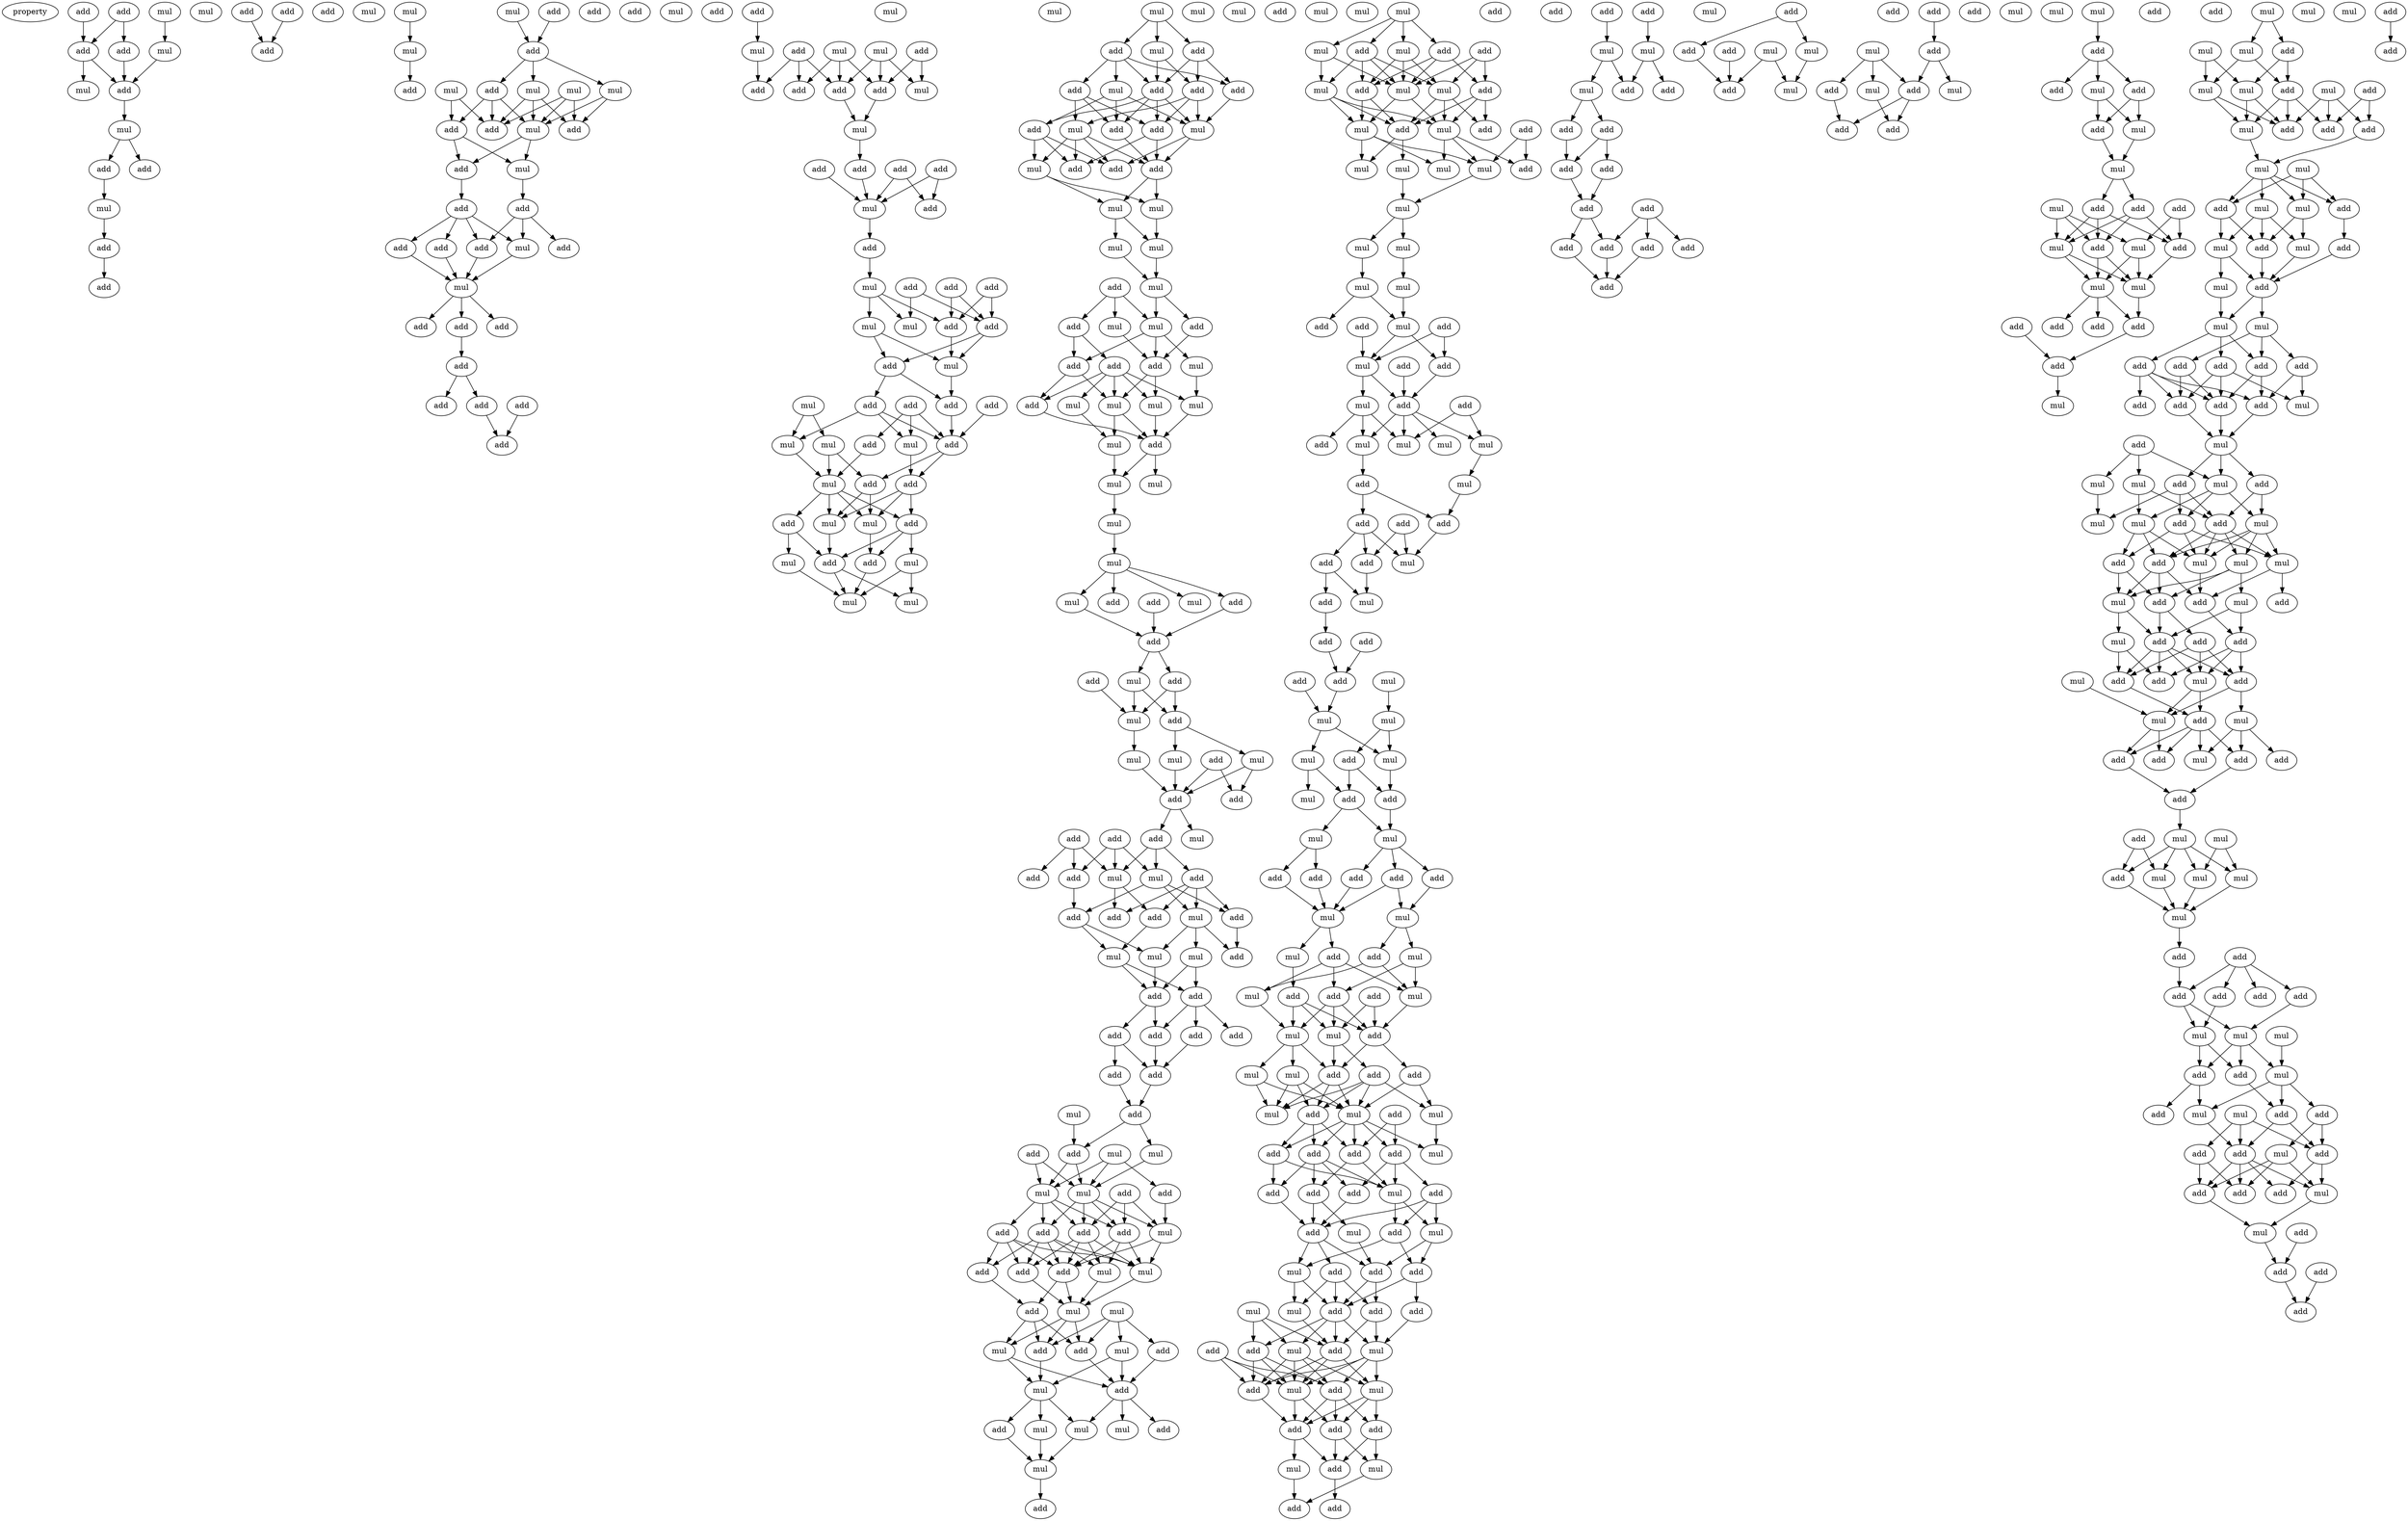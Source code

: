 digraph {
    node [fontcolor=black]
    property [mul=2,lf=1.3]
    0 [ label = add ];
    1 [ label = mul ];
    2 [ label = add ];
    3 [ label = mul ];
    4 [ label = mul ];
    5 [ label = add ];
    6 [ label = add ];
    7 [ label = mul ];
    8 [ label = add ];
    9 [ label = mul ];
    10 [ label = add ];
    11 [ label = add ];
    12 [ label = mul ];
    13 [ label = add ];
    14 [ label = add ];
    15 [ label = add ];
    16 [ label = add ];
    17 [ label = mul ];
    18 [ label = mul ];
    19 [ label = add ];
    20 [ label = add ];
    21 [ label = mul ];
    22 [ label = mul ];
    23 [ label = add ];
    24 [ label = add ];
    25 [ label = add ];
    26 [ label = add ];
    27 [ label = mul ];
    28 [ label = mul ];
    29 [ label = add ];
    30 [ label = mul ];
    31 [ label = mul ];
    32 [ label = mul ];
    33 [ label = add ];
    34 [ label = add ];
    35 [ label = add ];
    36 [ label = mul ];
    37 [ label = add ];
    38 [ label = add ];
    39 [ label = add ];
    40 [ label = add ];
    41 [ label = add ];
    42 [ label = mul ];
    43 [ label = add ];
    44 [ label = add ];
    45 [ label = mul ];
    46 [ label = add ];
    47 [ label = mul ];
    48 [ label = add ];
    49 [ label = add ];
    50 [ label = add ];
    51 [ label = add ];
    52 [ label = add ];
    53 [ label = add ];
    54 [ label = add ];
    55 [ label = add ];
    56 [ label = add ];
    57 [ label = add ];
    58 [ label = mul ];
    59 [ label = mul ];
    60 [ label = add ];
    61 [ label = add ];
    62 [ label = mul ];
    63 [ label = add ];
    64 [ label = add ];
    65 [ label = add ];
    66 [ label = mul ];
    67 [ label = add ];
    68 [ label = mul ];
    69 [ label = add ];
    70 [ label = mul ];
    71 [ label = add ];
    72 [ label = add ];
    73 [ label = add ];
    74 [ label = mul ];
    75 [ label = add ];
    76 [ label = add ];
    77 [ label = mul ];
    78 [ label = mul ];
    79 [ label = add ];
    80 [ label = add ];
    81 [ label = add ];
    82 [ label = add ];
    83 [ label = add ];
    84 [ label = mul ];
    85 [ label = mul ];
    86 [ label = mul ];
    87 [ label = add ];
    88 [ label = add ];
    89 [ label = add ];
    90 [ label = add ];
    91 [ label = add ];
    92 [ label = mul ];
    93 [ label = add ];
    94 [ label = mul ];
    95 [ label = mul ];
    96 [ label = add ];
    97 [ label = mul ];
    98 [ label = add ];
    99 [ label = add ];
    100 [ label = mul ];
    101 [ label = add ];
    102 [ label = add ];
    103 [ label = mul ];
    104 [ label = mul ];
    105 [ label = mul ];
    106 [ label = add ];
    107 [ label = mul ];
    108 [ label = add ];
    109 [ label = mul ];
    110 [ label = mul ];
    111 [ label = mul ];
    112 [ label = add ];
    113 [ label = add ];
    114 [ label = mul ];
    115 [ label = add ];
    116 [ label = add ];
    117 [ label = add ];
    118 [ label = add ];
    119 [ label = mul ];
    120 [ label = mul ];
    121 [ label = mul ];
    122 [ label = add ];
    123 [ label = add ];
    124 [ label = add ];
    125 [ label = add ];
    126 [ label = add ];
    127 [ label = add ];
    128 [ label = mul ];
    129 [ label = mul ];
    130 [ label = mul ];
    131 [ label = mul ];
    132 [ label = mul ];
    133 [ label = add ];
    134 [ label = mul ];
    135 [ label = add ];
    136 [ label = mul ];
    137 [ label = add ];
    138 [ label = mul ];
    139 [ label = add ];
    140 [ label = add ];
    141 [ label = add ];
    142 [ label = mul ];
    143 [ label = mul ];
    144 [ label = mul ];
    145 [ label = mul ];
    146 [ label = add ];
    147 [ label = mul ];
    148 [ label = add ];
    149 [ label = mul ];
    150 [ label = mul ];
    151 [ label = mul ];
    152 [ label = mul ];
    153 [ label = mul ];
    154 [ label = mul ];
    155 [ label = add ];
    156 [ label = add ];
    157 [ label = mul ];
    158 [ label = add ];
    159 [ label = mul ];
    160 [ label = add ];
    161 [ label = add ];
    162 [ label = add ];
    163 [ label = mul ];
    164 [ label = mul ];
    165 [ label = add ];
    166 [ label = mul ];
    167 [ label = mul ];
    168 [ label = add ];
    169 [ label = add ];
    170 [ label = mul ];
    171 [ label = mul ];
    172 [ label = add ];
    173 [ label = add ];
    174 [ label = add ];
    175 [ label = add ];
    176 [ label = add ];
    177 [ label = mul ];
    178 [ label = mul ];
    179 [ label = add ];
    180 [ label = add ];
    181 [ label = mul ];
    182 [ label = add ];
    183 [ label = add ];
    184 [ label = add ];
    185 [ label = add ];
    186 [ label = add ];
    187 [ label = mul ];
    188 [ label = mul ];
    189 [ label = add ];
    190 [ label = mul ];
    191 [ label = mul ];
    192 [ label = mul ];
    193 [ label = add ];
    194 [ label = add ];
    195 [ label = add ];
    196 [ label = mul ];
    197 [ label = add ];
    198 [ label = add ];
    199 [ label = add ];
    200 [ label = add ];
    201 [ label = add ];
    202 [ label = mul ];
    203 [ label = add ];
    204 [ label = mul ];
    205 [ label = add ];
    206 [ label = add ];
    207 [ label = mul ];
    208 [ label = mul ];
    209 [ label = mul ];
    210 [ label = add ];
    211 [ label = add ];
    212 [ label = add ];
    213 [ label = add ];
    214 [ label = add ];
    215 [ label = add ];
    216 [ label = mul ];
    217 [ label = add ];
    218 [ label = add ];
    219 [ label = add ];
    220 [ label = mul ];
    221 [ label = mul ];
    222 [ label = add ];
    223 [ label = mul ];
    224 [ label = mul ];
    225 [ label = mul ];
    226 [ label = add ];
    227 [ label = mul ];
    228 [ label = add ];
    229 [ label = add ];
    230 [ label = add ];
    231 [ label = mul ];
    232 [ label = mul ];
    233 [ label = mul ];
    234 [ label = add ];
    235 [ label = add ];
    236 [ label = mul ];
    237 [ label = mul ];
    238 [ label = add ];
    239 [ label = mul ];
    240 [ label = add ];
    241 [ label = mul ];
    242 [ label = mul ];
    243 [ label = add ];
    244 [ label = add ];
    245 [ label = mul ];
    246 [ label = add ];
    247 [ label = add ];
    248 [ label = mul ];
    249 [ label = mul ];
    250 [ label = mul ];
    251 [ label = add ];
    252 [ label = mul ];
    253 [ label = add ];
    254 [ label = add ];
    255 [ label = mul ];
    256 [ label = mul ];
    257 [ label = add ];
    258 [ label = mul ];
    259 [ label = mul ];
    260 [ label = mul ];
    261 [ label = mul ];
    262 [ label = mul ];
    263 [ label = mul ];
    264 [ label = mul ];
    265 [ label = add ];
    266 [ label = mul ];
    267 [ label = add ];
    268 [ label = add ];
    269 [ label = mul ];
    270 [ label = add ];
    271 [ label = add ];
    272 [ label = mul ];
    273 [ label = add ];
    274 [ label = add ];
    275 [ label = mul ];
    276 [ label = mul ];
    277 [ label = mul ];
    278 [ label = mul ];
    279 [ label = add ];
    280 [ label = mul ];
    281 [ label = add ];
    282 [ label = add ];
    283 [ label = add ];
    284 [ label = add ];
    285 [ label = mul ];
    286 [ label = add ];
    287 [ label = add ];
    288 [ label = mul ];
    289 [ label = add ];
    290 [ label = add ];
    291 [ label = add ];
    292 [ label = add ];
    293 [ label = mul ];
    294 [ label = add ];
    295 [ label = add ];
    296 [ label = mul ];
    297 [ label = mul ];
    298 [ label = mul ];
    299 [ label = add ];
    300 [ label = mul ];
    301 [ label = add ];
    302 [ label = mul ];
    303 [ label = add ];
    304 [ label = mul ];
    305 [ label = mul ];
    306 [ label = add ];
    307 [ label = add ];
    308 [ label = add ];
    309 [ label = add ];
    310 [ label = add ];
    311 [ label = mul ];
    312 [ label = mul ];
    313 [ label = mul ];
    314 [ label = add ];
    315 [ label = add ];
    316 [ label = mul ];
    317 [ label = add ];
    318 [ label = add ];
    319 [ label = mul ];
    320 [ label = add ];
    321 [ label = mul ];
    322 [ label = mul ];
    323 [ label = mul ];
    324 [ label = add ];
    325 [ label = add ];
    326 [ label = mul ];
    327 [ label = add ];
    328 [ label = mul ];
    329 [ label = add ];
    330 [ label = mul ];
    331 [ label = add ];
    332 [ label = add ];
    333 [ label = mul ];
    334 [ label = mul ];
    335 [ label = add ];
    336 [ label = mul ];
    337 [ label = add ];
    338 [ label = add ];
    339 [ label = add ];
    340 [ label = add ];
    341 [ label = add ];
    342 [ label = add ];
    343 [ label = mul ];
    344 [ label = add ];
    345 [ label = add ];
    346 [ label = add ];
    347 [ label = mul ];
    348 [ label = mul ];
    349 [ label = add ];
    350 [ label = add ];
    351 [ label = mul ];
    352 [ label = add ];
    353 [ label = add ];
    354 [ label = mul ];
    355 [ label = mul ];
    356 [ label = add ];
    357 [ label = add ];
    358 [ label = add ];
    359 [ label = mul ];
    360 [ label = mul ];
    361 [ label = add ];
    362 [ label = add ];
    363 [ label = mul ];
    364 [ label = mul ];
    365 [ label = add ];
    366 [ label = add ];
    367 [ label = add ];
    368 [ label = add ];
    369 [ label = add ];
    370 [ label = mul ];
    371 [ label = mul ];
    372 [ label = add ];
    373 [ label = add ];
    374 [ label = add ];
    375 [ label = add ];
    376 [ label = add ];
    377 [ label = add ];
    378 [ label = mul ];
    379 [ label = mul ];
    380 [ label = add ];
    381 [ label = add ];
    382 [ label = mul ];
    383 [ label = add ];
    384 [ label = add ];
    385 [ label = add ];
    386 [ label = add ];
    387 [ label = add ];
    388 [ label = add ];
    389 [ label = add ];
    390 [ label = add ];
    391 [ label = mul ];
    392 [ label = add ];
    393 [ label = add ];
    394 [ label = add ];
    395 [ label = add ];
    396 [ label = add ];
    397 [ label = add ];
    398 [ label = add ];
    399 [ label = mul ];
    400 [ label = mul ];
    401 [ label = mul ];
    402 [ label = add ];
    403 [ label = add ];
    404 [ label = add ];
    405 [ label = mul ];
    406 [ label = add ];
    407 [ label = mul ];
    408 [ label = add ];
    409 [ label = mul ];
    410 [ label = add ];
    411 [ label = add ];
    412 [ label = add ];
    413 [ label = mul ];
    414 [ label = mul ];
    415 [ label = mul ];
    416 [ label = add ];
    417 [ label = add ];
    418 [ label = add ];
    419 [ label = mul ];
    420 [ label = add ];
    421 [ label = mul ];
    422 [ label = mul ];
    423 [ label = mul ];
    424 [ label = add ];
    425 [ label = add ];
    426 [ label = add ];
    427 [ label = add ];
    428 [ label = add ];
    429 [ label = mul ];
    430 [ label = mul ];
    431 [ label = mul ];
    432 [ label = mul ];
    433 [ label = add ];
    434 [ label = add ];
    435 [ label = add ];
    436 [ label = add ];
    437 [ label = add ];
    438 [ label = mul ];
    439 [ label = add ];
    440 [ label = add ];
    441 [ label = mul ];
    442 [ label = mul ];
    443 [ label = add ];
    444 [ label = mul ];
    445 [ label = mul ];
    446 [ label = add ];
    447 [ label = mul ];
    448 [ label = mul ];
    449 [ label = add ];
    450 [ label = add ];
    451 [ label = add ];
    452 [ label = mul ];
    453 [ label = add ];
    454 [ label = mul ];
    455 [ label = mul ];
    456 [ label = mul ];
    457 [ label = mul ];
    458 [ label = add ];
    459 [ label = add ];
    460 [ label = mul ];
    461 [ label = add ];
    462 [ label = mul ];
    463 [ label = add ];
    464 [ label = mul ];
    465 [ label = add ];
    466 [ label = mul ];
    467 [ label = mul ];
    468 [ label = add ];
    469 [ label = add ];
    470 [ label = add ];
    471 [ label = add ];
    472 [ label = add ];
    473 [ label = add ];
    474 [ label = add ];
    475 [ label = add ];
    476 [ label = mul ];
    477 [ label = add ];
    478 [ label = add ];
    479 [ label = mul ];
    480 [ label = add ];
    481 [ label = mul ];
    482 [ label = mul ];
    483 [ label = mul ];
    484 [ label = add ];
    485 [ label = mul ];
    486 [ label = mul ];
    487 [ label = add ];
    488 [ label = add ];
    489 [ label = mul ];
    490 [ label = mul ];
    491 [ label = mul ];
    492 [ label = add ];
    493 [ label = mul ];
    494 [ label = add ];
    495 [ label = add ];
    496 [ label = add ];
    497 [ label = mul ];
    498 [ label = mul ];
    499 [ label = add ];
    500 [ label = add ];
    501 [ label = add ];
    502 [ label = add ];
    503 [ label = mul ];
    504 [ label = mul ];
    505 [ label = mul ];
    506 [ label = add ];
    507 [ label = add ];
    508 [ label = add ];
    509 [ label = add ];
    510 [ label = mul ];
    511 [ label = mul ];
    512 [ label = add ];
    513 [ label = mul ];
    514 [ label = add ];
    515 [ label = add ];
    516 [ label = add ];
    517 [ label = add ];
    518 [ label = add ];
    519 [ label = mul ];
    520 [ label = mul ];
    521 [ label = add ];
    522 [ label = mul ];
    523 [ label = mul ];
    524 [ label = mul ];
    525 [ label = mul ];
    526 [ label = mul ];
    527 [ label = add ];
    528 [ label = add ];
    529 [ label = add ];
    530 [ label = add ];
    531 [ label = add ];
    532 [ label = add ];
    533 [ label = mul ];
    534 [ label = mul ];
    535 [ label = mul ];
    536 [ label = add ];
    537 [ label = add ];
    538 [ label = mul ];
    539 [ label = mul ];
    540 [ label = add ];
    541 [ label = mul ];
    542 [ label = add ];
    543 [ label = add ];
    544 [ label = add ];
    545 [ label = mul ];
    546 [ label = add ];
    547 [ label = add ];
    548 [ label = add ];
    549 [ label = add ];
    550 [ label = mul ];
    551 [ label = add ];
    552 [ label = add ];
    553 [ label = mul ];
    554 [ label = mul ];
    555 [ label = add ];
    556 [ label = add ];
    557 [ label = add ];
    558 [ label = add ];
    559 [ label = add ];
    0 -> 5 [ name = 0 ];
    1 -> 4 [ name = 1 ];
    2 -> 5 [ name = 2 ];
    2 -> 6 [ name = 3 ];
    4 -> 8 [ name = 4 ];
    5 -> 7 [ name = 5 ];
    5 -> 8 [ name = 6 ];
    6 -> 8 [ name = 7 ];
    8 -> 9 [ name = 8 ];
    9 -> 10 [ name = 9 ];
    9 -> 11 [ name = 10 ];
    10 -> 12 [ name = 11 ];
    12 -> 14 [ name = 12 ];
    13 -> 20 [ name = 13 ];
    14 -> 19 [ name = 14 ];
    16 -> 20 [ name = 15 ];
    18 -> 21 [ name = 16 ];
    21 -> 24 [ name = 17 ];
    22 -> 26 [ name = 18 ];
    23 -> 26 [ name = 19 ];
    26 -> 28 [ name = 20 ];
    26 -> 29 [ name = 21 ];
    26 -> 30 [ name = 22 ];
    27 -> 33 [ name = 23 ];
    27 -> 35 [ name = 24 ];
    28 -> 32 [ name = 25 ];
    28 -> 34 [ name = 26 ];
    29 -> 32 [ name = 27 ];
    29 -> 33 [ name = 28 ];
    29 -> 35 [ name = 29 ];
    30 -> 32 [ name = 30 ];
    30 -> 34 [ name = 31 ];
    30 -> 35 [ name = 32 ];
    31 -> 32 [ name = 33 ];
    31 -> 34 [ name = 34 ];
    31 -> 35 [ name = 35 ];
    32 -> 36 [ name = 36 ];
    32 -> 37 [ name = 37 ];
    33 -> 36 [ name = 38 ];
    33 -> 37 [ name = 39 ];
    36 -> 39 [ name = 40 ];
    37 -> 38 [ name = 41 ];
    38 -> 40 [ name = 42 ];
    38 -> 41 [ name = 43 ];
    38 -> 42 [ name = 44 ];
    38 -> 43 [ name = 45 ];
    39 -> 42 [ name = 46 ];
    39 -> 43 [ name = 47 ];
    39 -> 44 [ name = 48 ];
    40 -> 45 [ name = 49 ];
    41 -> 45 [ name = 50 ];
    42 -> 45 [ name = 51 ];
    43 -> 45 [ name = 52 ];
    45 -> 48 [ name = 53 ];
    45 -> 49 [ name = 54 ];
    45 -> 50 [ name = 55 ];
    49 -> 51 [ name = 56 ];
    51 -> 52 [ name = 57 ];
    51 -> 53 [ name = 58 ];
    53 -> 56 [ name = 59 ];
    54 -> 56 [ name = 60 ];
    57 -> 58 [ name = 61 ];
    58 -> 64 [ name = 62 ];
    59 -> 63 [ name = 63 ];
    59 -> 65 [ name = 64 ];
    59 -> 67 [ name = 65 ];
    60 -> 64 [ name = 66 ];
    60 -> 65 [ name = 67 ];
    60 -> 67 [ name = 68 ];
    61 -> 63 [ name = 69 ];
    61 -> 66 [ name = 70 ];
    62 -> 63 [ name = 71 ];
    62 -> 65 [ name = 72 ];
    62 -> 66 [ name = 73 ];
    63 -> 68 [ name = 74 ];
    65 -> 68 [ name = 75 ];
    68 -> 73 [ name = 76 ];
    69 -> 74 [ name = 77 ];
    69 -> 75 [ name = 78 ];
    71 -> 74 [ name = 79 ];
    71 -> 75 [ name = 80 ];
    72 -> 74 [ name = 81 ];
    73 -> 74 [ name = 82 ];
    74 -> 76 [ name = 83 ];
    76 -> 78 [ name = 84 ];
    78 -> 82 [ name = 85 ];
    78 -> 84 [ name = 86 ];
    78 -> 85 [ name = 87 ];
    79 -> 83 [ name = 88 ];
    79 -> 85 [ name = 89 ];
    80 -> 82 [ name = 90 ];
    80 -> 83 [ name = 91 ];
    81 -> 82 [ name = 92 ];
    81 -> 83 [ name = 93 ];
    82 -> 86 [ name = 94 ];
    83 -> 86 [ name = 95 ];
    83 -> 87 [ name = 96 ];
    84 -> 86 [ name = 97 ];
    84 -> 87 [ name = 98 ];
    86 -> 91 [ name = 99 ];
    87 -> 89 [ name = 100 ];
    87 -> 91 [ name = 101 ];
    88 -> 93 [ name = 102 ];
    88 -> 95 [ name = 103 ];
    88 -> 96 [ name = 104 ];
    89 -> 93 [ name = 105 ];
    89 -> 94 [ name = 106 ];
    89 -> 95 [ name = 107 ];
    90 -> 93 [ name = 108 ];
    91 -> 93 [ name = 109 ];
    92 -> 94 [ name = 110 ];
    92 -> 97 [ name = 111 ];
    93 -> 98 [ name = 112 ];
    93 -> 99 [ name = 113 ];
    94 -> 100 [ name = 114 ];
    95 -> 98 [ name = 115 ];
    96 -> 100 [ name = 116 ];
    97 -> 99 [ name = 117 ];
    97 -> 100 [ name = 118 ];
    98 -> 102 [ name = 119 ];
    98 -> 103 [ name = 120 ];
    98 -> 104 [ name = 121 ];
    99 -> 103 [ name = 122 ];
    99 -> 104 [ name = 123 ];
    100 -> 101 [ name = 124 ];
    100 -> 102 [ name = 125 ];
    100 -> 103 [ name = 126 ];
    100 -> 104 [ name = 127 ];
    101 -> 107 [ name = 128 ];
    101 -> 108 [ name = 129 ];
    102 -> 105 [ name = 130 ];
    102 -> 106 [ name = 131 ];
    102 -> 108 [ name = 132 ];
    103 -> 106 [ name = 133 ];
    104 -> 108 [ name = 134 ];
    105 -> 109 [ name = 135 ];
    105 -> 110 [ name = 136 ];
    106 -> 110 [ name = 137 ];
    107 -> 110 [ name = 138 ];
    108 -> 109 [ name = 139 ];
    108 -> 110 [ name = 140 ];
    111 -> 112 [ name = 141 ];
    111 -> 113 [ name = 142 ];
    111 -> 114 [ name = 143 ];
    112 -> 115 [ name = 144 ];
    112 -> 117 [ name = 145 ];
    112 -> 118 [ name = 146 ];
    112 -> 119 [ name = 147 ];
    113 -> 116 [ name = 148 ];
    113 -> 117 [ name = 149 ];
    113 -> 118 [ name = 150 ];
    114 -> 116 [ name = 151 ];
    114 -> 118 [ name = 152 ];
    115 -> 121 [ name = 153 ];
    115 -> 122 [ name = 154 ];
    115 -> 123 [ name = 155 ];
    116 -> 120 [ name = 156 ];
    116 -> 121 [ name = 157 ];
    116 -> 122 [ name = 158 ];
    117 -> 120 [ name = 159 ];
    118 -> 120 [ name = 160 ];
    118 -> 122 [ name = 161 ];
    118 -> 123 [ name = 162 ];
    118 -> 124 [ name = 163 ];
    119 -> 120 [ name = 164 ];
    119 -> 123 [ name = 165 ];
    119 -> 124 [ name = 166 ];
    120 -> 125 [ name = 167 ];
    120 -> 127 [ name = 168 ];
    121 -> 125 [ name = 169 ];
    121 -> 126 [ name = 170 ];
    121 -> 127 [ name = 171 ];
    121 -> 128 [ name = 172 ];
    122 -> 125 [ name = 173 ];
    122 -> 126 [ name = 174 ];
    123 -> 125 [ name = 175 ];
    124 -> 126 [ name = 176 ];
    124 -> 127 [ name = 177 ];
    124 -> 128 [ name = 178 ];
    125 -> 129 [ name = 179 ];
    125 -> 130 [ name = 180 ];
    128 -> 129 [ name = 181 ];
    128 -> 130 [ name = 182 ];
    129 -> 131 [ name = 183 ];
    129 -> 132 [ name = 184 ];
    130 -> 132 [ name = 185 ];
    131 -> 134 [ name = 186 ];
    132 -> 134 [ name = 187 ];
    133 -> 136 [ name = 188 ];
    133 -> 137 [ name = 189 ];
    133 -> 138 [ name = 190 ];
    134 -> 135 [ name = 191 ];
    134 -> 136 [ name = 192 ];
    135 -> 139 [ name = 193 ];
    136 -> 139 [ name = 194 ];
    136 -> 140 [ name = 195 ];
    136 -> 142 [ name = 196 ];
    137 -> 140 [ name = 197 ];
    137 -> 141 [ name = 198 ];
    138 -> 139 [ name = 199 ];
    139 -> 145 [ name = 200 ];
    139 -> 147 [ name = 201 ];
    140 -> 146 [ name = 202 ];
    140 -> 147 [ name = 203 ];
    141 -> 143 [ name = 204 ];
    141 -> 144 [ name = 205 ];
    141 -> 145 [ name = 206 ];
    141 -> 146 [ name = 207 ];
    141 -> 147 [ name = 208 ];
    142 -> 144 [ name = 209 ];
    143 -> 149 [ name = 210 ];
    144 -> 148 [ name = 211 ];
    145 -> 148 [ name = 212 ];
    146 -> 148 [ name = 213 ];
    147 -> 148 [ name = 214 ];
    147 -> 149 [ name = 215 ];
    148 -> 150 [ name = 216 ];
    148 -> 151 [ name = 217 ];
    149 -> 150 [ name = 218 ];
    150 -> 152 [ name = 219 ];
    152 -> 154 [ name = 220 ];
    154 -> 156 [ name = 221 ];
    154 -> 157 [ name = 222 ];
    154 -> 158 [ name = 223 ];
    154 -> 159 [ name = 224 ];
    155 -> 160 [ name = 225 ];
    158 -> 160 [ name = 226 ];
    159 -> 160 [ name = 227 ];
    160 -> 162 [ name = 228 ];
    160 -> 164 [ name = 229 ];
    161 -> 166 [ name = 230 ];
    162 -> 165 [ name = 231 ];
    162 -> 166 [ name = 232 ];
    164 -> 165 [ name = 233 ];
    164 -> 166 [ name = 234 ];
    165 -> 167 [ name = 235 ];
    165 -> 170 [ name = 236 ];
    166 -> 171 [ name = 237 ];
    167 -> 172 [ name = 238 ];
    167 -> 173 [ name = 239 ];
    169 -> 172 [ name = 240 ];
    169 -> 173 [ name = 241 ];
    170 -> 172 [ name = 242 ];
    171 -> 172 [ name = 243 ];
    172 -> 176 [ name = 244 ];
    172 -> 177 [ name = 245 ];
    174 -> 180 [ name = 246 ];
    174 -> 181 [ name = 247 ];
    174 -> 182 [ name = 248 ];
    175 -> 178 [ name = 249 ];
    175 -> 181 [ name = 250 ];
    175 -> 182 [ name = 251 ];
    176 -> 178 [ name = 252 ];
    176 -> 179 [ name = 253 ];
    176 -> 181 [ name = 254 ];
    178 -> 184 [ name = 255 ];
    178 -> 185 [ name = 256 ];
    178 -> 187 [ name = 257 ];
    179 -> 183 [ name = 258 ];
    179 -> 184 [ name = 259 ];
    179 -> 186 [ name = 260 ];
    179 -> 187 [ name = 261 ];
    181 -> 183 [ name = 262 ];
    181 -> 186 [ name = 263 ];
    182 -> 185 [ name = 264 ];
    183 -> 188 [ name = 265 ];
    184 -> 189 [ name = 266 ];
    185 -> 188 [ name = 267 ];
    185 -> 190 [ name = 268 ];
    187 -> 189 [ name = 269 ];
    187 -> 190 [ name = 270 ];
    187 -> 192 [ name = 271 ];
    188 -> 193 [ name = 272 ];
    188 -> 194 [ name = 273 ];
    190 -> 193 [ name = 274 ];
    192 -> 193 [ name = 275 ];
    192 -> 194 [ name = 276 ];
    193 -> 197 [ name = 277 ];
    193 -> 198 [ name = 278 ];
    194 -> 195 [ name = 279 ];
    194 -> 198 [ name = 280 ];
    194 -> 199 [ name = 281 ];
    195 -> 200 [ name = 282 ];
    197 -> 200 [ name = 283 ];
    197 -> 201 [ name = 284 ];
    198 -> 200 [ name = 285 ];
    200 -> 203 [ name = 286 ];
    201 -> 203 [ name = 287 ];
    202 -> 206 [ name = 288 ];
    203 -> 204 [ name = 289 ];
    203 -> 206 [ name = 290 ];
    204 -> 209 [ name = 291 ];
    205 -> 208 [ name = 292 ];
    205 -> 209 [ name = 293 ];
    206 -> 208 [ name = 294 ];
    206 -> 209 [ name = 295 ];
    207 -> 208 [ name = 296 ];
    207 -> 209 [ name = 297 ];
    207 -> 210 [ name = 298 ];
    208 -> 212 [ name = 299 ];
    208 -> 213 [ name = 300 ];
    208 -> 214 [ name = 301 ];
    208 -> 215 [ name = 302 ];
    209 -> 212 [ name = 303 ];
    209 -> 214 [ name = 304 ];
    209 -> 215 [ name = 305 ];
    209 -> 216 [ name = 306 ];
    210 -> 216 [ name = 307 ];
    211 -> 212 [ name = 308 ];
    211 -> 214 [ name = 309 ];
    211 -> 216 [ name = 310 ];
    212 -> 218 [ name = 311 ];
    212 -> 220 [ name = 312 ];
    212 -> 221 [ name = 313 ];
    213 -> 217 [ name = 314 ];
    213 -> 218 [ name = 315 ];
    213 -> 219 [ name = 316 ];
    213 -> 220 [ name = 317 ];
    214 -> 218 [ name = 318 ];
    214 -> 219 [ name = 319 ];
    214 -> 220 [ name = 320 ];
    214 -> 221 [ name = 321 ];
    215 -> 217 [ name = 322 ];
    215 -> 218 [ name = 323 ];
    215 -> 219 [ name = 324 ];
    215 -> 220 [ name = 325 ];
    215 -> 221 [ name = 326 ];
    216 -> 218 [ name = 327 ];
    216 -> 220 [ name = 328 ];
    217 -> 222 [ name = 329 ];
    218 -> 222 [ name = 330 ];
    218 -> 224 [ name = 331 ];
    219 -> 224 [ name = 332 ];
    220 -> 224 [ name = 333 ];
    221 -> 224 [ name = 334 ];
    222 -> 225 [ name = 335 ];
    222 -> 226 [ name = 336 ];
    222 -> 228 [ name = 337 ];
    223 -> 226 [ name = 338 ];
    223 -> 227 [ name = 339 ];
    223 -> 228 [ name = 340 ];
    223 -> 229 [ name = 341 ];
    224 -> 225 [ name = 342 ];
    224 -> 226 [ name = 343 ];
    224 -> 228 [ name = 344 ];
    225 -> 230 [ name = 345 ];
    225 -> 231 [ name = 346 ];
    226 -> 231 [ name = 347 ];
    227 -> 230 [ name = 348 ];
    227 -> 231 [ name = 349 ];
    228 -> 230 [ name = 350 ];
    229 -> 230 [ name = 351 ];
    230 -> 232 [ name = 352 ];
    230 -> 234 [ name = 353 ];
    230 -> 236 [ name = 354 ];
    231 -> 232 [ name = 355 ];
    231 -> 233 [ name = 356 ];
    231 -> 235 [ name = 357 ];
    232 -> 237 [ name = 358 ];
    233 -> 237 [ name = 359 ];
    235 -> 237 [ name = 360 ];
    237 -> 238 [ name = 361 ];
    239 -> 241 [ name = 362 ];
    239 -> 242 [ name = 363 ];
    239 -> 243 [ name = 364 ];
    239 -> 244 [ name = 365 ];
    240 -> 246 [ name = 366 ];
    240 -> 248 [ name = 367 ];
    240 -> 249 [ name = 368 ];
    241 -> 247 [ name = 369 ];
    241 -> 248 [ name = 370 ];
    241 -> 249 [ name = 371 ];
    242 -> 245 [ name = 372 ];
    242 -> 248 [ name = 373 ];
    243 -> 246 [ name = 374 ];
    243 -> 247 [ name = 375 ];
    243 -> 248 [ name = 376 ];
    244 -> 245 [ name = 377 ];
    244 -> 247 [ name = 378 ];
    244 -> 248 [ name = 379 ];
    244 -> 249 [ name = 380 ];
    245 -> 250 [ name = 381 ];
    245 -> 251 [ name = 382 ];
    245 -> 252 [ name = 383 ];
    246 -> 251 [ name = 384 ];
    246 -> 252 [ name = 385 ];
    246 -> 254 [ name = 386 ];
    247 -> 250 [ name = 387 ];
    247 -> 251 [ name = 388 ];
    248 -> 250 [ name = 389 ];
    248 -> 252 [ name = 390 ];
    249 -> 251 [ name = 391 ];
    249 -> 252 [ name = 392 ];
    249 -> 254 [ name = 393 ];
    250 -> 255 [ name = 394 ];
    250 -> 258 [ name = 395 ];
    250 -> 259 [ name = 396 ];
    251 -> 255 [ name = 397 ];
    251 -> 256 [ name = 398 ];
    252 -> 257 [ name = 399 ];
    252 -> 258 [ name = 400 ];
    252 -> 259 [ name = 401 ];
    253 -> 257 [ name = 402 ];
    253 -> 259 [ name = 403 ];
    256 -> 260 [ name = 404 ];
    259 -> 260 [ name = 405 ];
    260 -> 261 [ name = 406 ];
    260 -> 262 [ name = 407 ];
    261 -> 264 [ name = 408 ];
    262 -> 263 [ name = 409 ];
    263 -> 266 [ name = 410 ];
    264 -> 266 [ name = 411 ];
    264 -> 268 [ name = 412 ];
    265 -> 269 [ name = 413 ];
    265 -> 271 [ name = 414 ];
    266 -> 269 [ name = 415 ];
    266 -> 271 [ name = 416 ];
    267 -> 269 [ name = 417 ];
    269 -> 272 [ name = 418 ];
    269 -> 273 [ name = 419 ];
    270 -> 273 [ name = 420 ];
    271 -> 273 [ name = 421 ];
    272 -> 276 [ name = 422 ];
    272 -> 277 [ name = 423 ];
    272 -> 279 [ name = 424 ];
    273 -> 275 [ name = 425 ];
    273 -> 276 [ name = 426 ];
    273 -> 277 [ name = 427 ];
    273 -> 278 [ name = 428 ];
    274 -> 275 [ name = 429 ];
    274 -> 276 [ name = 430 ];
    275 -> 280 [ name = 431 ];
    277 -> 281 [ name = 432 ];
    280 -> 283 [ name = 433 ];
    281 -> 282 [ name = 434 ];
    281 -> 283 [ name = 435 ];
    282 -> 285 [ name = 436 ];
    282 -> 286 [ name = 437 ];
    282 -> 287 [ name = 438 ];
    283 -> 285 [ name = 439 ];
    284 -> 285 [ name = 440 ];
    284 -> 286 [ name = 441 ];
    286 -> 288 [ name = 442 ];
    287 -> 288 [ name = 443 ];
    287 -> 289 [ name = 444 ];
    289 -> 292 [ name = 445 ];
    291 -> 294 [ name = 446 ];
    292 -> 294 [ name = 447 ];
    293 -> 296 [ name = 448 ];
    294 -> 297 [ name = 449 ];
    295 -> 297 [ name = 450 ];
    296 -> 299 [ name = 451 ];
    296 -> 300 [ name = 452 ];
    297 -> 298 [ name = 453 ];
    297 -> 300 [ name = 454 ];
    298 -> 301 [ name = 455 ];
    298 -> 302 [ name = 456 ];
    299 -> 301 [ name = 457 ];
    299 -> 303 [ name = 458 ];
    300 -> 303 [ name = 459 ];
    301 -> 304 [ name = 460 ];
    301 -> 305 [ name = 461 ];
    303 -> 304 [ name = 462 ];
    304 -> 306 [ name = 463 ];
    304 -> 307 [ name = 464 ];
    304 -> 309 [ name = 465 ];
    305 -> 308 [ name = 466 ];
    305 -> 310 [ name = 467 ];
    306 -> 312 [ name = 468 ];
    307 -> 311 [ name = 469 ];
    308 -> 311 [ name = 470 ];
    309 -> 311 [ name = 471 ];
    309 -> 312 [ name = 472 ];
    310 -> 311 [ name = 473 ];
    311 -> 313 [ name = 474 ];
    311 -> 314 [ name = 475 ];
    312 -> 315 [ name = 476 ];
    312 -> 316 [ name = 477 ];
    313 -> 317 [ name = 478 ];
    314 -> 319 [ name = 479 ];
    314 -> 320 [ name = 480 ];
    314 -> 321 [ name = 481 ];
    315 -> 319 [ name = 482 ];
    315 -> 321 [ name = 483 ];
    316 -> 320 [ name = 484 ];
    316 -> 321 [ name = 485 ];
    317 -> 322 [ name = 486 ];
    317 -> 323 [ name = 487 ];
    317 -> 324 [ name = 488 ];
    318 -> 323 [ name = 489 ];
    318 -> 324 [ name = 490 ];
    319 -> 322 [ name = 491 ];
    320 -> 322 [ name = 492 ];
    320 -> 323 [ name = 493 ];
    320 -> 324 [ name = 494 ];
    321 -> 324 [ name = 495 ];
    322 -> 326 [ name = 496 ];
    322 -> 328 [ name = 497 ];
    322 -> 329 [ name = 498 ];
    323 -> 327 [ name = 499 ];
    323 -> 329 [ name = 500 ];
    324 -> 325 [ name = 501 ];
    324 -> 329 [ name = 502 ];
    325 -> 330 [ name = 503 ];
    325 -> 334 [ name = 504 ];
    326 -> 333 [ name = 505 ];
    326 -> 334 [ name = 506 ];
    327 -> 330 [ name = 507 ];
    327 -> 332 [ name = 508 ];
    327 -> 333 [ name = 509 ];
    327 -> 334 [ name = 510 ];
    328 -> 332 [ name = 511 ];
    328 -> 333 [ name = 512 ];
    328 -> 334 [ name = 513 ];
    329 -> 332 [ name = 514 ];
    329 -> 333 [ name = 515 ];
    329 -> 334 [ name = 516 ];
    330 -> 336 [ name = 517 ];
    331 -> 337 [ name = 518 ];
    331 -> 338 [ name = 519 ];
    332 -> 335 [ name = 520 ];
    332 -> 338 [ name = 521 ];
    332 -> 339 [ name = 522 ];
    334 -> 335 [ name = 523 ];
    334 -> 336 [ name = 524 ];
    334 -> 337 [ name = 525 ];
    334 -> 338 [ name = 526 ];
    334 -> 339 [ name = 527 ];
    335 -> 340 [ name = 528 ];
    335 -> 341 [ name = 529 ];
    335 -> 342 [ name = 530 ];
    335 -> 343 [ name = 531 ];
    337 -> 341 [ name = 532 ];
    337 -> 343 [ name = 533 ];
    337 -> 344 [ name = 534 ];
    338 -> 342 [ name = 535 ];
    338 -> 343 [ name = 536 ];
    339 -> 340 [ name = 537 ];
    339 -> 343 [ name = 538 ];
    340 -> 345 [ name = 539 ];
    341 -> 345 [ name = 540 ];
    342 -> 345 [ name = 541 ];
    342 -> 347 [ name = 542 ];
    343 -> 346 [ name = 543 ];
    343 -> 348 [ name = 544 ];
    344 -> 345 [ name = 545 ];
    344 -> 346 [ name = 546 ];
    344 -> 348 [ name = 547 ];
    345 -> 350 [ name = 548 ];
    345 -> 351 [ name = 549 ];
    345 -> 352 [ name = 550 ];
    346 -> 349 [ name = 551 ];
    346 -> 351 [ name = 552 ];
    347 -> 352 [ name = 553 ];
    348 -> 349 [ name = 554 ];
    348 -> 352 [ name = 555 ];
    349 -> 356 [ name = 556 ];
    349 -> 357 [ name = 557 ];
    350 -> 353 [ name = 558 ];
    350 -> 354 [ name = 559 ];
    350 -> 356 [ name = 560 ];
    351 -> 354 [ name = 561 ];
    351 -> 356 [ name = 562 ];
    352 -> 353 [ name = 563 ];
    352 -> 356 [ name = 564 ];
    353 -> 359 [ name = 565 ];
    353 -> 361 [ name = 566 ];
    354 -> 361 [ name = 567 ];
    355 -> 358 [ name = 568 ];
    355 -> 360 [ name = 569 ];
    355 -> 361 [ name = 570 ];
    356 -> 358 [ name = 571 ];
    356 -> 359 [ name = 572 ];
    356 -> 360 [ name = 573 ];
    356 -> 361 [ name = 574 ];
    357 -> 359 [ name = 575 ];
    358 -> 364 [ name = 576 ];
    358 -> 365 [ name = 577 ];
    358 -> 366 [ name = 578 ];
    359 -> 363 [ name = 579 ];
    359 -> 364 [ name = 580 ];
    359 -> 365 [ name = 581 ];
    359 -> 366 [ name = 582 ];
    360 -> 363 [ name = 583 ];
    360 -> 364 [ name = 584 ];
    360 -> 365 [ name = 585 ];
    360 -> 366 [ name = 586 ];
    361 -> 363 [ name = 587 ];
    361 -> 364 [ name = 588 ];
    361 -> 365 [ name = 589 ];
    362 -> 364 [ name = 590 ];
    362 -> 365 [ name = 591 ];
    362 -> 366 [ name = 592 ];
    363 -> 367 [ name = 593 ];
    363 -> 368 [ name = 594 ];
    363 -> 369 [ name = 595 ];
    364 -> 367 [ name = 596 ];
    364 -> 368 [ name = 597 ];
    365 -> 367 [ name = 598 ];
    366 -> 367 [ name = 599 ];
    366 -> 368 [ name = 600 ];
    366 -> 369 [ name = 601 ];
    367 -> 371 [ name = 602 ];
    367 -> 372 [ name = 603 ];
    368 -> 370 [ name = 604 ];
    368 -> 372 [ name = 605 ];
    369 -> 370 [ name = 606 ];
    369 -> 372 [ name = 607 ];
    370 -> 374 [ name = 608 ];
    371 -> 374 [ name = 609 ];
    372 -> 373 [ name = 610 ];
    376 -> 379 [ name = 611 ];
    377 -> 378 [ name = 612 ];
    378 -> 380 [ name = 613 ];
    378 -> 381 [ name = 614 ];
    379 -> 380 [ name = 615 ];
    379 -> 382 [ name = 616 ];
    382 -> 383 [ name = 617 ];
    382 -> 384 [ name = 618 ];
    383 -> 385 [ name = 619 ];
    384 -> 385 [ name = 620 ];
    384 -> 386 [ name = 621 ];
    385 -> 388 [ name = 622 ];
    386 -> 388 [ name = 623 ];
    387 -> 390 [ name = 624 ];
    387 -> 392 [ name = 625 ];
    387 -> 393 [ name = 626 ];
    388 -> 389 [ name = 627 ];
    388 -> 390 [ name = 628 ];
    389 -> 394 [ name = 629 ];
    390 -> 394 [ name = 630 ];
    392 -> 394 [ name = 631 ];
    395 -> 398 [ name = 632 ];
    395 -> 399 [ name = 633 ];
    396 -> 402 [ name = 634 ];
    398 -> 402 [ name = 635 ];
    399 -> 401 [ name = 636 ];
    400 -> 401 [ name = 637 ];
    400 -> 402 [ name = 638 ];
    403 -> 404 [ name = 639 ];
    404 -> 406 [ name = 640 ];
    404 -> 407 [ name = 641 ];
    405 -> 406 [ name = 642 ];
    405 -> 408 [ name = 643 ];
    405 -> 409 [ name = 644 ];
    406 -> 410 [ name = 645 ];
    406 -> 411 [ name = 646 ];
    408 -> 411 [ name = 647 ];
    409 -> 410 [ name = 648 ];
    415 -> 416 [ name = 649 ];
    416 -> 417 [ name = 650 ];
    416 -> 418 [ name = 651 ];
    416 -> 419 [ name = 652 ];
    418 -> 420 [ name = 653 ];
    418 -> 421 [ name = 654 ];
    419 -> 420 [ name = 655 ];
    419 -> 421 [ name = 656 ];
    420 -> 422 [ name = 657 ];
    421 -> 422 [ name = 658 ];
    422 -> 425 [ name = 659 ];
    422 -> 426 [ name = 660 ];
    423 -> 428 [ name = 661 ];
    423 -> 429 [ name = 662 ];
    423 -> 430 [ name = 663 ];
    424 -> 427 [ name = 664 ];
    424 -> 430 [ name = 665 ];
    425 -> 427 [ name = 666 ];
    425 -> 428 [ name = 667 ];
    425 -> 429 [ name = 668 ];
    426 -> 427 [ name = 669 ];
    426 -> 428 [ name = 670 ];
    426 -> 429 [ name = 671 ];
    427 -> 432 [ name = 672 ];
    428 -> 431 [ name = 673 ];
    428 -> 432 [ name = 674 ];
    429 -> 431 [ name = 675 ];
    429 -> 432 [ name = 676 ];
    430 -> 431 [ name = 677 ];
    430 -> 432 [ name = 678 ];
    431 -> 433 [ name = 679 ];
    431 -> 434 [ name = 680 ];
    431 -> 436 [ name = 681 ];
    432 -> 436 [ name = 682 ];
    435 -> 437 [ name = 683 ];
    436 -> 437 [ name = 684 ];
    437 -> 438 [ name = 685 ];
    441 -> 442 [ name = 686 ];
    441 -> 443 [ name = 687 ];
    442 -> 446 [ name = 688 ];
    442 -> 448 [ name = 689 ];
    443 -> 446 [ name = 690 ];
    443 -> 447 [ name = 691 ];
    444 -> 447 [ name = 692 ];
    444 -> 448 [ name = 693 ];
    445 -> 450 [ name = 694 ];
    445 -> 451 [ name = 695 ];
    445 -> 453 [ name = 696 ];
    446 -> 450 [ name = 697 ];
    446 -> 452 [ name = 698 ];
    446 -> 453 [ name = 699 ];
    447 -> 452 [ name = 700 ];
    447 -> 453 [ name = 701 ];
    448 -> 452 [ name = 702 ];
    448 -> 453 [ name = 703 ];
    449 -> 450 [ name = 704 ];
    449 -> 451 [ name = 705 ];
    451 -> 455 [ name = 706 ];
    452 -> 455 [ name = 707 ];
    454 -> 457 [ name = 708 ];
    454 -> 458 [ name = 709 ];
    454 -> 459 [ name = 710 ];
    455 -> 456 [ name = 711 ];
    455 -> 457 [ name = 712 ];
    455 -> 458 [ name = 713 ];
    455 -> 459 [ name = 714 ];
    456 -> 460 [ name = 715 ];
    456 -> 461 [ name = 716 ];
    456 -> 462 [ name = 717 ];
    457 -> 460 [ name = 718 ];
    457 -> 461 [ name = 719 ];
    458 -> 461 [ name = 720 ];
    458 -> 462 [ name = 721 ];
    459 -> 463 [ name = 722 ];
    460 -> 465 [ name = 723 ];
    461 -> 465 [ name = 724 ];
    462 -> 464 [ name = 725 ];
    462 -> 465 [ name = 726 ];
    463 -> 465 [ name = 727 ];
    464 -> 466 [ name = 728 ];
    465 -> 466 [ name = 729 ];
    465 -> 467 [ name = 730 ];
    466 -> 469 [ name = 731 ];
    466 -> 470 [ name = 732 ];
    466 -> 472 [ name = 733 ];
    467 -> 468 [ name = 734 ];
    467 -> 470 [ name = 735 ];
    467 -> 471 [ name = 736 ];
    468 -> 473 [ name = 737 ];
    468 -> 474 [ name = 738 ];
    469 -> 473 [ name = 739 ];
    469 -> 474 [ name = 740 ];
    469 -> 475 [ name = 741 ];
    469 -> 477 [ name = 742 ];
    470 -> 474 [ name = 743 ];
    470 -> 475 [ name = 744 ];
    471 -> 475 [ name = 745 ];
    471 -> 476 [ name = 746 ];
    472 -> 473 [ name = 747 ];
    472 -> 474 [ name = 748 ];
    472 -> 476 [ name = 749 ];
    473 -> 479 [ name = 750 ];
    474 -> 479 [ name = 751 ];
    475 -> 479 [ name = 752 ];
    478 -> 481 [ name = 753 ];
    478 -> 482 [ name = 754 ];
    478 -> 483 [ name = 755 ];
    479 -> 480 [ name = 756 ];
    479 -> 481 [ name = 757 ];
    479 -> 484 [ name = 758 ];
    480 -> 485 [ name = 759 ];
    480 -> 487 [ name = 760 ];
    480 -> 488 [ name = 761 ];
    481 -> 486 [ name = 762 ];
    481 -> 488 [ name = 763 ];
    481 -> 489 [ name = 764 ];
    482 -> 485 [ name = 765 ];
    483 -> 486 [ name = 766 ];
    483 -> 487 [ name = 767 ];
    484 -> 487 [ name = 768 ];
    484 -> 489 [ name = 769 ];
    486 -> 491 [ name = 770 ];
    486 -> 492 [ name = 771 ];
    486 -> 494 [ name = 772 ];
    487 -> 490 [ name = 773 ];
    487 -> 491 [ name = 774 ];
    487 -> 493 [ name = 775 ];
    487 -> 494 [ name = 776 ];
    488 -> 490 [ name = 777 ];
    488 -> 491 [ name = 778 ];
    488 -> 492 [ name = 779 ];
    489 -> 490 [ name = 780 ];
    489 -> 491 [ name = 781 ];
    489 -> 493 [ name = 782 ];
    489 -> 494 [ name = 783 ];
    490 -> 495 [ name = 784 ];
    490 -> 499 [ name = 785 ];
    491 -> 495 [ name = 786 ];
    492 -> 496 [ name = 787 ];
    492 -> 498 [ name = 788 ];
    493 -> 496 [ name = 789 ];
    493 -> 497 [ name = 790 ];
    493 -> 498 [ name = 791 ];
    494 -> 495 [ name = 792 ];
    494 -> 496 [ name = 793 ];
    494 -> 498 [ name = 794 ];
    495 -> 500 [ name = 795 ];
    496 -> 501 [ name = 796 ];
    496 -> 502 [ name = 797 ];
    497 -> 500 [ name = 798 ];
    497 -> 501 [ name = 799 ];
    498 -> 501 [ name = 800 ];
    498 -> 503 [ name = 801 ];
    500 -> 504 [ name = 802 ];
    500 -> 507 [ name = 803 ];
    500 -> 508 [ name = 804 ];
    501 -> 504 [ name = 805 ];
    501 -> 506 [ name = 806 ];
    501 -> 507 [ name = 807 ];
    501 -> 508 [ name = 808 ];
    502 -> 504 [ name = 809 ];
    502 -> 506 [ name = 810 ];
    502 -> 508 [ name = 811 ];
    503 -> 506 [ name = 812 ];
    503 -> 507 [ name = 813 ];
    504 -> 509 [ name = 814 ];
    504 -> 510 [ name = 815 ];
    505 -> 510 [ name = 816 ];
    506 -> 509 [ name = 817 ];
    508 -> 510 [ name = 818 ];
    508 -> 511 [ name = 819 ];
    509 -> 512 [ name = 820 ];
    509 -> 513 [ name = 821 ];
    509 -> 514 [ name = 822 ];
    509 -> 516 [ name = 823 ];
    510 -> 514 [ name = 824 ];
    510 -> 516 [ name = 825 ];
    511 -> 512 [ name = 826 ];
    511 -> 513 [ name = 827 ];
    511 -> 515 [ name = 828 ];
    512 -> 517 [ name = 829 ];
    516 -> 517 [ name = 830 ];
    517 -> 520 [ name = 831 ];
    518 -> 521 [ name = 832 ];
    518 -> 524 [ name = 833 ];
    519 -> 523 [ name = 834 ];
    519 -> 525 [ name = 835 ];
    520 -> 521 [ name = 836 ];
    520 -> 523 [ name = 837 ];
    520 -> 524 [ name = 838 ];
    520 -> 525 [ name = 839 ];
    521 -> 526 [ name = 840 ];
    523 -> 526 [ name = 841 ];
    524 -> 526 [ name = 842 ];
    525 -> 526 [ name = 843 ];
    526 -> 528 [ name = 844 ];
    527 -> 529 [ name = 845 ];
    527 -> 530 [ name = 846 ];
    527 -> 531 [ name = 847 ];
    527 -> 532 [ name = 848 ];
    528 -> 529 [ name = 849 ];
    529 -> 533 [ name = 850 ];
    529 -> 534 [ name = 851 ];
    530 -> 534 [ name = 852 ];
    532 -> 533 [ name = 853 ];
    533 -> 536 [ name = 854 ];
    533 -> 537 [ name = 855 ];
    533 -> 538 [ name = 856 ];
    534 -> 536 [ name = 857 ];
    534 -> 537 [ name = 858 ];
    535 -> 538 [ name = 859 ];
    536 -> 542 [ name = 860 ];
    537 -> 539 [ name = 861 ];
    537 -> 543 [ name = 862 ];
    538 -> 539 [ name = 863 ];
    538 -> 540 [ name = 864 ];
    538 -> 542 [ name = 865 ];
    539 -> 547 [ name = 866 ];
    540 -> 544 [ name = 867 ];
    540 -> 545 [ name = 868 ];
    541 -> 544 [ name = 869 ];
    541 -> 546 [ name = 870 ];
    541 -> 547 [ name = 871 ];
    542 -> 544 [ name = 872 ];
    542 -> 547 [ name = 873 ];
    544 -> 549 [ name = 874 ];
    544 -> 550 [ name = 875 ];
    545 -> 548 [ name = 876 ];
    545 -> 550 [ name = 877 ];
    545 -> 551 [ name = 878 ];
    546 -> 548 [ name = 879 ];
    546 -> 551 [ name = 880 ];
    547 -> 548 [ name = 881 ];
    547 -> 549 [ name = 882 ];
    547 -> 550 [ name = 883 ];
    547 -> 551 [ name = 884 ];
    548 -> 553 [ name = 885 ];
    550 -> 553 [ name = 886 ];
    552 -> 555 [ name = 887 ];
    553 -> 555 [ name = 888 ];
    555 -> 557 [ name = 889 ];
    556 -> 557 [ name = 890 ];
    558 -> 559 [ name = 891 ];
}
